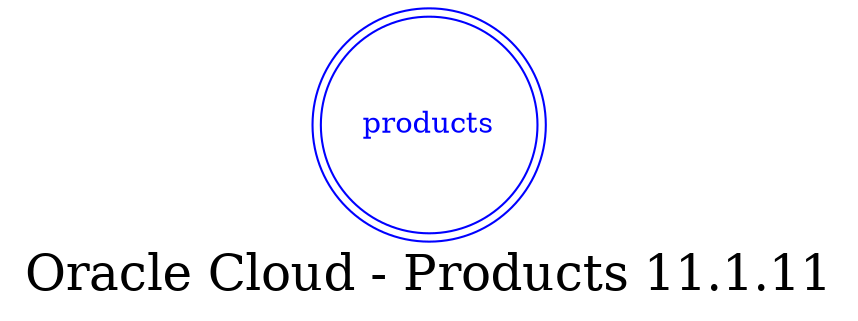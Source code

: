 digraph LexiconGraph {
graph[label="Oracle Cloud - Products 11.1.11", fontsize=24]
splines=true
"products" [color=blue, fontcolor=blue, shape=doublecircle]
}
